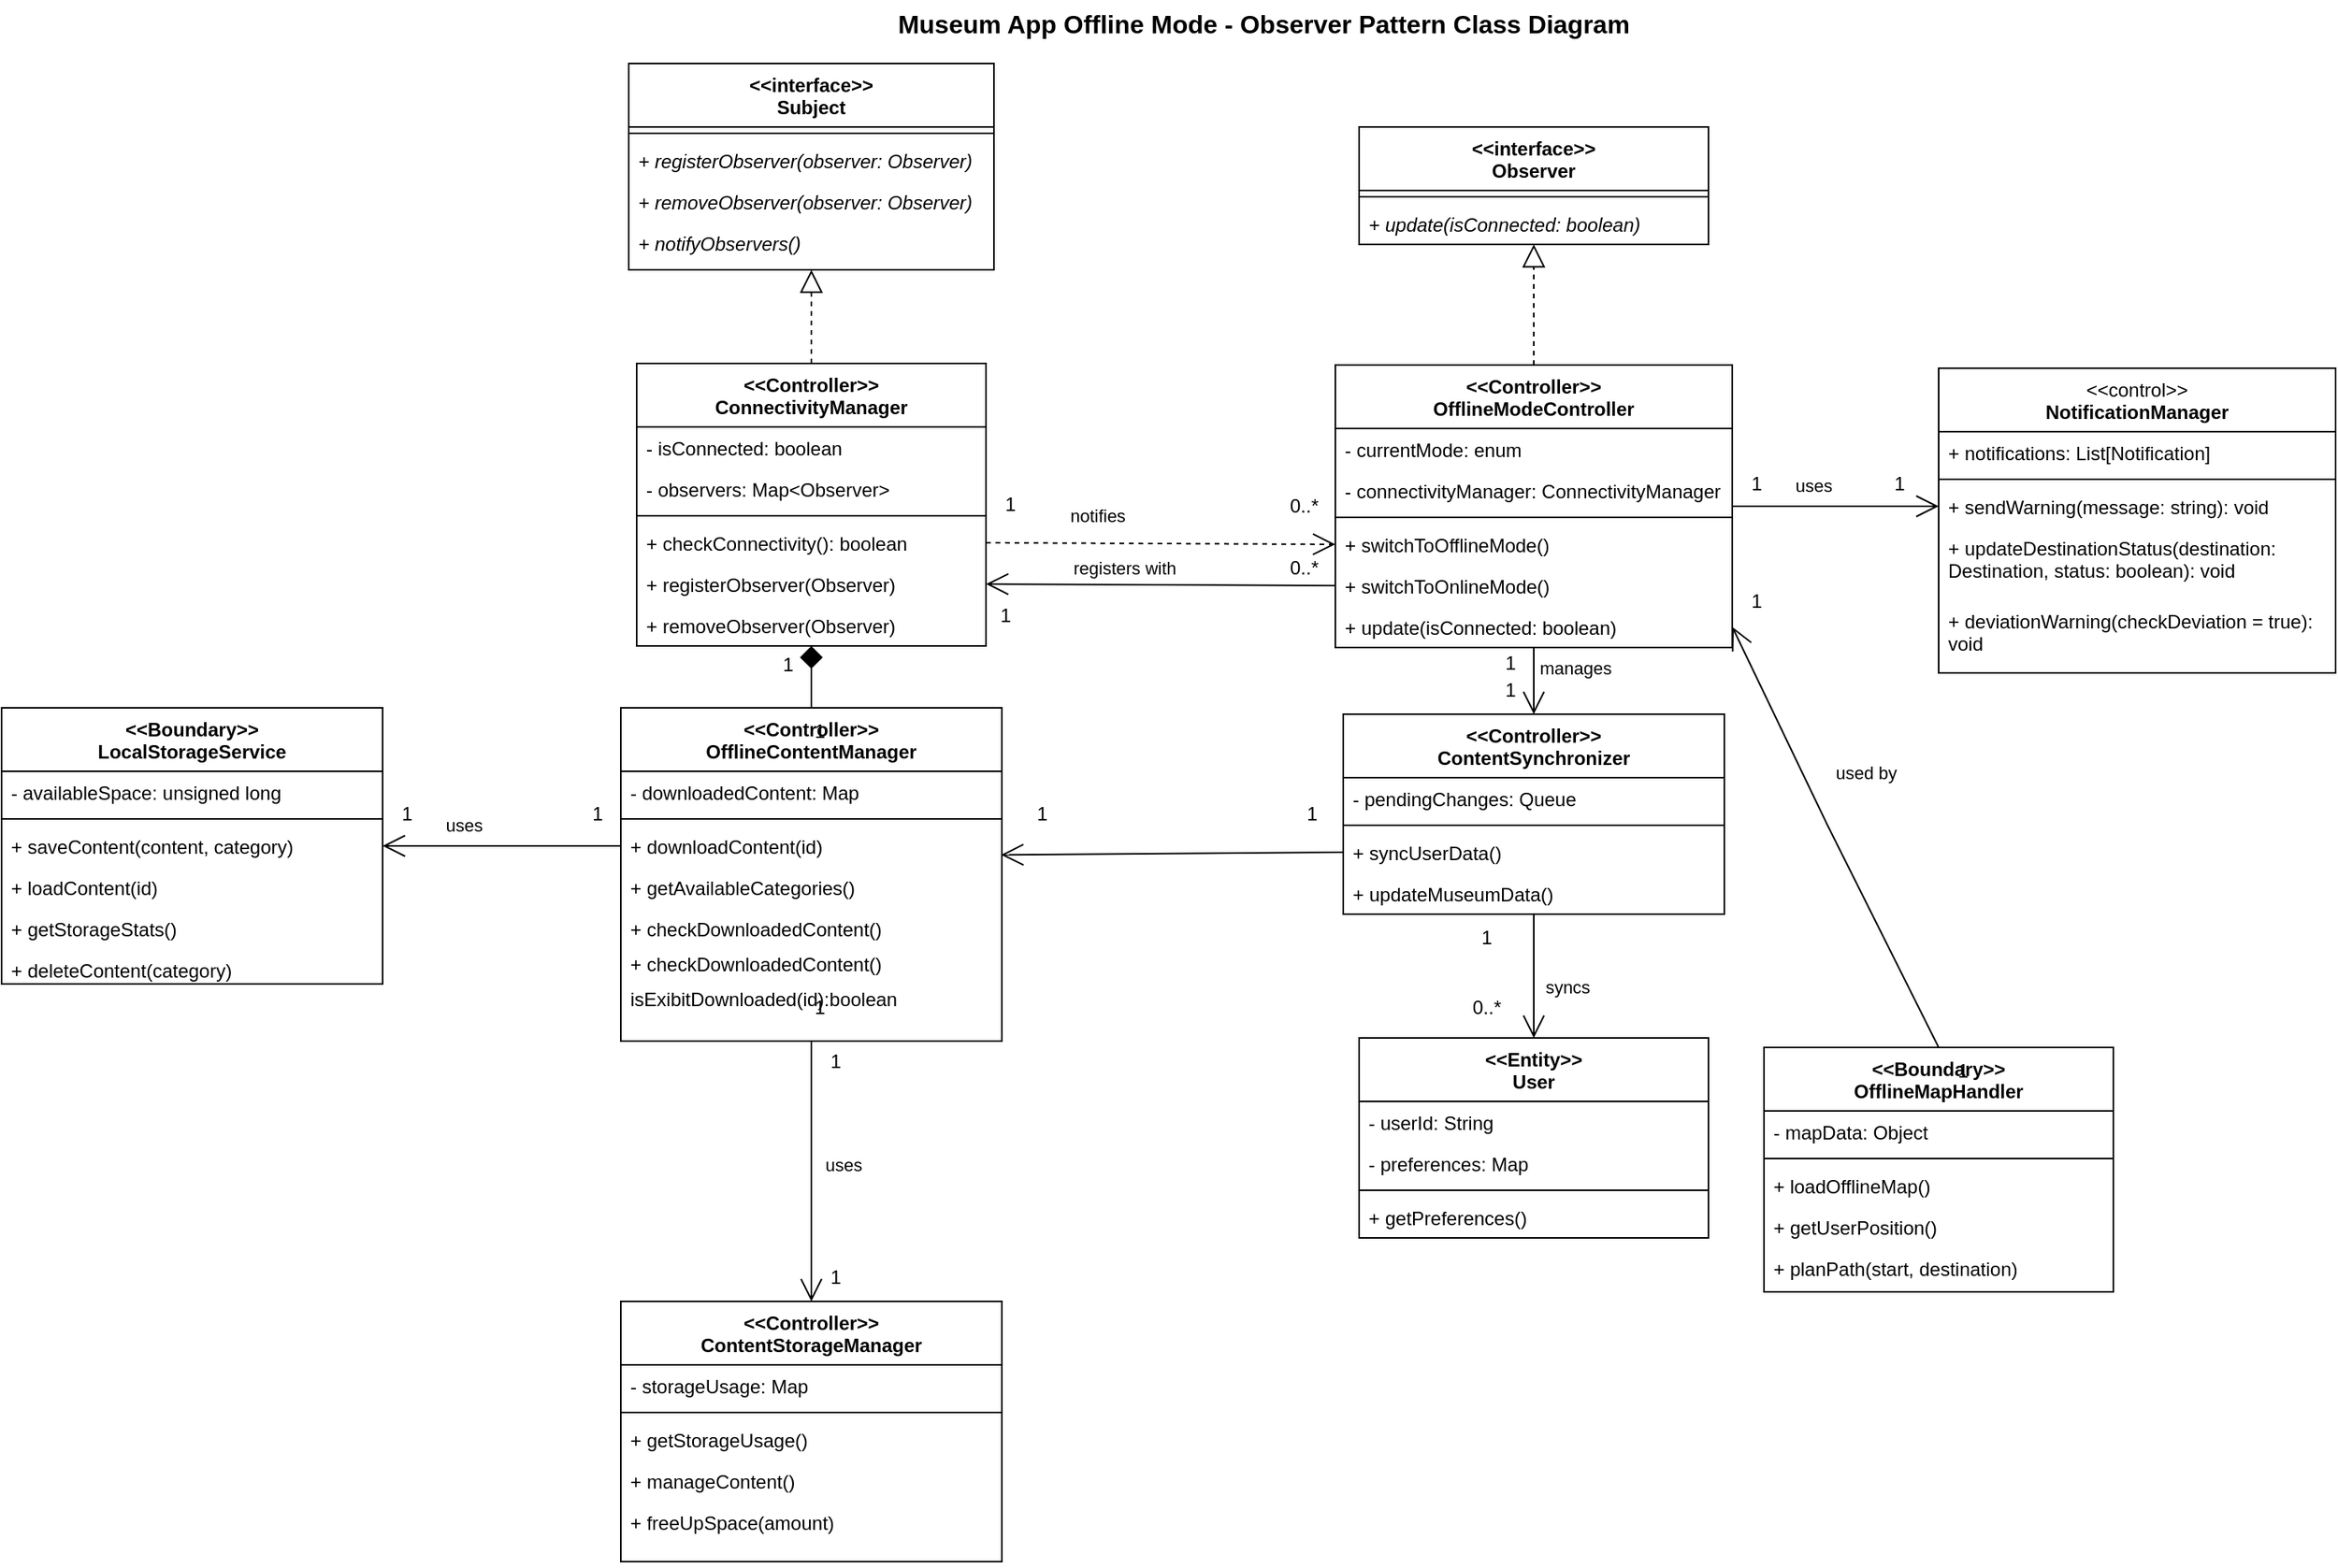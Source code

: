<mxfile version="26.3.0">
  <diagram name="Class Diagram" id="KSTuHrOrOa2EzQPibKH0">
    <mxGraphModel dx="2809" dy="944" grid="1" gridSize="10" guides="1" tooltips="1" connect="1" arrows="1" fold="1" page="1" pageScale="1" pageWidth="850" pageHeight="1100" math="0" shadow="0">
      <root>
        <mxCell id="0" />
        <mxCell id="1" parent="0" />
        <mxCell id="z-32q3GTf2C1MFr4T_wQ-1" value="Museum App Offline Mode - Observer Pattern Class Diagram" style="text;html=1;strokeColor=none;fillColor=none;align=center;verticalAlign=middle;whiteSpace=wrap;rounded=0;fontSize=16;fontStyle=1" vertex="1" parent="1">
          <mxGeometry x="425" y="40" width="600" height="30" as="geometry" />
        </mxCell>
        <mxCell id="z-32q3GTf2C1MFr4T_wQ-2" value="&lt;&lt;interface&gt;&gt;&#xa;Subject" style="swimlane;fontStyle=1;align=center;verticalAlign=top;childLayout=stackLayout;horizontal=1;startSize=40;horizontalStack=0;resizeParent=1;resizeParentMax=0;resizeLast=0;collapsible=1;marginBottom=0;" vertex="1" parent="1">
          <mxGeometry x="325" y="80" width="230" height="130" as="geometry" />
        </mxCell>
        <mxCell id="z-32q3GTf2C1MFr4T_wQ-3" value="" style="line;strokeWidth=1;fillColor=none;align=left;verticalAlign=middle;spacingTop=-1;spacingLeft=3;spacingRight=3;rotatable=0;labelPosition=right;points=[];portConstraint=eastwest;strokeColor=inherit;" vertex="1" parent="z-32q3GTf2C1MFr4T_wQ-2">
          <mxGeometry y="40" width="230" height="8" as="geometry" />
        </mxCell>
        <mxCell id="z-32q3GTf2C1MFr4T_wQ-4" value="+ registerObserver(observer: Observer)" style="text;strokeColor=none;fillColor=none;align=left;verticalAlign=top;spacingLeft=4;spacingRight=4;overflow=hidden;rotatable=0;points=[[0,0.5],[1,0.5]];portConstraint=eastwest;fontStyle=2" vertex="1" parent="z-32q3GTf2C1MFr4T_wQ-2">
          <mxGeometry y="48" width="230" height="26" as="geometry" />
        </mxCell>
        <mxCell id="z-32q3GTf2C1MFr4T_wQ-5" value="+ removeObserver(observer: Observer)" style="text;strokeColor=none;fillColor=none;align=left;verticalAlign=top;spacingLeft=4;spacingRight=4;overflow=hidden;rotatable=0;points=[[0,0.5],[1,0.5]];portConstraint=eastwest;fontStyle=2" vertex="1" parent="z-32q3GTf2C1MFr4T_wQ-2">
          <mxGeometry y="74" width="230" height="26" as="geometry" />
        </mxCell>
        <mxCell id="z-32q3GTf2C1MFr4T_wQ-6" value="+ notifyObservers()" style="text;strokeColor=none;fillColor=none;align=left;verticalAlign=top;spacingLeft=4;spacingRight=4;overflow=hidden;rotatable=0;points=[[0,0.5],[1,0.5]];portConstraint=eastwest;fontStyle=2" vertex="1" parent="z-32q3GTf2C1MFr4T_wQ-2">
          <mxGeometry y="100" width="230" height="30" as="geometry" />
        </mxCell>
        <mxCell id="z-32q3GTf2C1MFr4T_wQ-7" value="&lt;&lt;interface&gt;&gt;&#xa;Observer" style="swimlane;fontStyle=1;align=center;verticalAlign=top;childLayout=stackLayout;horizontal=1;startSize=40;horizontalStack=0;resizeParent=1;resizeParentMax=0;resizeLast=0;collapsible=1;marginBottom=0;" vertex="1" parent="1">
          <mxGeometry x="785" y="120" width="220" height="74" as="geometry" />
        </mxCell>
        <mxCell id="z-32q3GTf2C1MFr4T_wQ-8" value="" style="line;strokeWidth=1;fillColor=none;align=left;verticalAlign=middle;spacingTop=-1;spacingLeft=3;spacingRight=3;rotatable=0;labelPosition=right;points=[];portConstraint=eastwest;strokeColor=inherit;" vertex="1" parent="z-32q3GTf2C1MFr4T_wQ-7">
          <mxGeometry y="40" width="220" height="8" as="geometry" />
        </mxCell>
        <mxCell id="z-32q3GTf2C1MFr4T_wQ-9" value="+ update(isConnected: boolean)" style="text;strokeColor=none;fillColor=none;align=left;verticalAlign=top;spacingLeft=4;spacingRight=4;overflow=hidden;rotatable=0;points=[[0,0.5],[1,0.5]];portConstraint=eastwest;fontStyle=2" vertex="1" parent="z-32q3GTf2C1MFr4T_wQ-7">
          <mxGeometry y="48" width="220" height="26" as="geometry" />
        </mxCell>
        <mxCell id="z-32q3GTf2C1MFr4T_wQ-10" value="&lt;&lt;Controller&gt;&gt;&#xa;ConnectivityManager" style="swimlane;fontStyle=1;align=center;verticalAlign=top;childLayout=stackLayout;horizontal=1;startSize=40;horizontalStack=0;resizeParent=1;resizeParentMax=0;resizeLast=0;collapsible=1;marginBottom=0;" vertex="1" parent="1">
          <mxGeometry x="330" y="269" width="220" height="178" as="geometry" />
        </mxCell>
        <mxCell id="z-32q3GTf2C1MFr4T_wQ-11" value="- isConnected: boolean" style="text;strokeColor=none;fillColor=none;align=left;verticalAlign=top;spacingLeft=4;spacingRight=4;overflow=hidden;rotatable=0;points=[[0,0.5],[1,0.5]];portConstraint=eastwest;" vertex="1" parent="z-32q3GTf2C1MFr4T_wQ-10">
          <mxGeometry y="40" width="220" height="26" as="geometry" />
        </mxCell>
        <mxCell id="z-32q3GTf2C1MFr4T_wQ-12" value="- observers: Map&lt;Observer&gt;" style="text;strokeColor=none;fillColor=none;align=left;verticalAlign=top;spacingLeft=4;spacingRight=4;overflow=hidden;rotatable=0;points=[[0,0.5],[1,0.5]];portConstraint=eastwest;" vertex="1" parent="z-32q3GTf2C1MFr4T_wQ-10">
          <mxGeometry y="66" width="220" height="26" as="geometry" />
        </mxCell>
        <mxCell id="z-32q3GTf2C1MFr4T_wQ-13" value="" style="line;strokeWidth=1;fillColor=none;align=left;verticalAlign=middle;spacingTop=-1;spacingLeft=3;spacingRight=3;rotatable=0;labelPosition=right;points=[];portConstraint=eastwest;strokeColor=inherit;" vertex="1" parent="z-32q3GTf2C1MFr4T_wQ-10">
          <mxGeometry y="92" width="220" height="8" as="geometry" />
        </mxCell>
        <mxCell id="z-32q3GTf2C1MFr4T_wQ-14" value="+ checkConnectivity(): boolean" style="text;strokeColor=none;fillColor=none;align=left;verticalAlign=top;spacingLeft=4;spacingRight=4;overflow=hidden;rotatable=0;points=[[0,0.5],[1,0.5]];portConstraint=eastwest;" vertex="1" parent="z-32q3GTf2C1MFr4T_wQ-10">
          <mxGeometry y="100" width="220" height="26" as="geometry" />
        </mxCell>
        <mxCell id="z-32q3GTf2C1MFr4T_wQ-15" value="+ registerObserver(Observer)" style="text;strokeColor=none;fillColor=none;align=left;verticalAlign=top;spacingLeft=4;spacingRight=4;overflow=hidden;rotatable=0;points=[[0,0.5],[1,0.5]];portConstraint=eastwest;" vertex="1" parent="z-32q3GTf2C1MFr4T_wQ-10">
          <mxGeometry y="126" width="220" height="26" as="geometry" />
        </mxCell>
        <mxCell id="z-32q3GTf2C1MFr4T_wQ-16" value="+ removeObserver(Observer)" style="text;strokeColor=none;fillColor=none;align=left;verticalAlign=top;spacingLeft=4;spacingRight=4;overflow=hidden;rotatable=0;points=[[0,0.5],[1,0.5]];portConstraint=eastwest;" vertex="1" parent="z-32q3GTf2C1MFr4T_wQ-10">
          <mxGeometry y="152" width="220" height="26" as="geometry" />
        </mxCell>
        <mxCell id="z-32q3GTf2C1MFr4T_wQ-17" value="&lt;&lt;Controller&gt;&gt;&#xa;OfflineModeController" style="swimlane;fontStyle=1;align=center;verticalAlign=top;childLayout=stackLayout;horizontal=1;startSize=40;horizontalStack=0;resizeParent=1;resizeParentMax=0;resizeLast=0;collapsible=1;marginBottom=0;" vertex="1" parent="1">
          <mxGeometry x="770" y="270" width="250" height="178" as="geometry" />
        </mxCell>
        <mxCell id="z-32q3GTf2C1MFr4T_wQ-18" value="- currentMode: enum" style="text;strokeColor=none;fillColor=none;align=left;verticalAlign=top;spacingLeft=4;spacingRight=4;overflow=hidden;rotatable=0;points=[[0,0.5],[1,0.5]];portConstraint=eastwest;" vertex="1" parent="z-32q3GTf2C1MFr4T_wQ-17">
          <mxGeometry y="40" width="250" height="26" as="geometry" />
        </mxCell>
        <mxCell id="z-32q3GTf2C1MFr4T_wQ-19" value="- connectivityManager: ConnectivityManager" style="text;strokeColor=none;fillColor=none;align=left;verticalAlign=top;spacingLeft=4;spacingRight=4;overflow=hidden;rotatable=0;points=[[0,0.5],[1,0.5]];portConstraint=eastwest;" vertex="1" parent="z-32q3GTf2C1MFr4T_wQ-17">
          <mxGeometry y="66" width="250" height="26" as="geometry" />
        </mxCell>
        <mxCell id="z-32q3GTf2C1MFr4T_wQ-20" value="" style="line;strokeWidth=1;fillColor=none;align=left;verticalAlign=middle;spacingTop=-1;spacingLeft=3;spacingRight=3;rotatable=0;labelPosition=right;points=[];portConstraint=eastwest;strokeColor=inherit;" vertex="1" parent="z-32q3GTf2C1MFr4T_wQ-17">
          <mxGeometry y="92" width="250" height="8" as="geometry" />
        </mxCell>
        <mxCell id="z-32q3GTf2C1MFr4T_wQ-21" value="+ switchToOfflineMode()" style="text;strokeColor=none;fillColor=none;align=left;verticalAlign=top;spacingLeft=4;spacingRight=4;overflow=hidden;rotatable=0;points=[[0,0.5],[1,0.5]];portConstraint=eastwest;" vertex="1" parent="z-32q3GTf2C1MFr4T_wQ-17">
          <mxGeometry y="100" width="250" height="26" as="geometry" />
        </mxCell>
        <mxCell id="z-32q3GTf2C1MFr4T_wQ-22" value="+ switchToOnlineMode()" style="text;strokeColor=none;fillColor=none;align=left;verticalAlign=top;spacingLeft=4;spacingRight=4;overflow=hidden;rotatable=0;points=[[0,0.5],[1,0.5]];portConstraint=eastwest;" vertex="1" parent="z-32q3GTf2C1MFr4T_wQ-17">
          <mxGeometry y="126" width="250" height="26" as="geometry" />
        </mxCell>
        <mxCell id="z-32q3GTf2C1MFr4T_wQ-23" value="+ update(isConnected: boolean)" style="text;strokeColor=none;fillColor=none;align=left;verticalAlign=top;spacingLeft=4;spacingRight=4;overflow=hidden;rotatable=0;points=[[0,0.5],[1,0.5]];portConstraint=eastwest;" vertex="1" parent="z-32q3GTf2C1MFr4T_wQ-17">
          <mxGeometry y="152" width="250" height="26" as="geometry" />
        </mxCell>
        <mxCell id="z-32q3GTf2C1MFr4T_wQ-24" value="&lt;&lt;Controller&gt;&gt;&#xa;OfflineContentManager" style="swimlane;fontStyle=1;align=center;verticalAlign=top;childLayout=stackLayout;horizontal=1;startSize=40;horizontalStack=0;resizeParent=1;resizeParentMax=0;resizeLast=0;collapsible=1;marginBottom=0;" vertex="1" parent="1">
          <mxGeometry x="320" y="486" width="240" height="210" as="geometry" />
        </mxCell>
        <mxCell id="z-32q3GTf2C1MFr4T_wQ-25" value="- downloadedContent: Map" style="text;strokeColor=none;fillColor=none;align=left;verticalAlign=top;spacingLeft=4;spacingRight=4;overflow=hidden;rotatable=0;points=[[0,0.5],[1,0.5]];portConstraint=eastwest;" vertex="1" parent="z-32q3GTf2C1MFr4T_wQ-24">
          <mxGeometry y="40" width="240" height="26" as="geometry" />
        </mxCell>
        <mxCell id="z-32q3GTf2C1MFr4T_wQ-26" value="" style="line;strokeWidth=1;fillColor=none;align=left;verticalAlign=middle;spacingTop=-1;spacingLeft=3;spacingRight=3;rotatable=0;labelPosition=right;points=[];portConstraint=eastwest;strokeColor=inherit;" vertex="1" parent="z-32q3GTf2C1MFr4T_wQ-24">
          <mxGeometry y="66" width="240" height="8" as="geometry" />
        </mxCell>
        <mxCell id="z-32q3GTf2C1MFr4T_wQ-27" value="+ downloadContent(id)&#xa;" style="text;strokeColor=none;fillColor=none;align=left;verticalAlign=top;spacingLeft=4;spacingRight=4;overflow=hidden;rotatable=0;points=[[0,0.5],[1,0.5]];portConstraint=eastwest;" vertex="1" parent="z-32q3GTf2C1MFr4T_wQ-24">
          <mxGeometry y="74" width="240" height="26" as="geometry" />
        </mxCell>
        <mxCell id="z-32q3GTf2C1MFr4T_wQ-28" value="+ getAvailableCategories()" style="text;strokeColor=none;fillColor=none;align=left;verticalAlign=top;spacingLeft=4;spacingRight=4;overflow=hidden;rotatable=0;points=[[0,0.5],[1,0.5]];portConstraint=eastwest;" vertex="1" parent="z-32q3GTf2C1MFr4T_wQ-24">
          <mxGeometry y="100" width="240" height="26" as="geometry" />
        </mxCell>
        <mxCell id="z-32q3GTf2C1MFr4T_wQ-30" value="+ checkDownloadedContent()" style="text;strokeColor=none;fillColor=none;align=left;verticalAlign=top;spacingLeft=4;spacingRight=4;overflow=hidden;rotatable=0;points=[[0,0.5],[1,0.5]];portConstraint=eastwest;" vertex="1" parent="z-32q3GTf2C1MFr4T_wQ-24">
          <mxGeometry y="126" width="240" height="22" as="geometry" />
        </mxCell>
        <mxCell id="z-32q3GTf2C1MFr4T_wQ-114" value="+ checkDownloadedContent()" style="text;strokeColor=none;fillColor=none;align=left;verticalAlign=top;spacingLeft=4;spacingRight=4;overflow=hidden;rotatable=0;points=[[0,0.5],[1,0.5]];portConstraint=eastwest;" vertex="1" parent="z-32q3GTf2C1MFr4T_wQ-24">
          <mxGeometry y="148" width="240" height="22" as="geometry" />
        </mxCell>
        <mxCell id="z-32q3GTf2C1MFr4T_wQ-29" value="isExibitDownloaded(id):boolean" style="text;strokeColor=none;fillColor=none;align=left;verticalAlign=top;spacingLeft=4;spacingRight=4;overflow=hidden;rotatable=0;points=[[0,0.5],[1,0.5]];portConstraint=eastwest;" vertex="1" parent="z-32q3GTf2C1MFr4T_wQ-24">
          <mxGeometry y="170" width="240" height="40" as="geometry" />
        </mxCell>
        <mxCell id="z-32q3GTf2C1MFr4T_wQ-31" value="&lt;&lt;Controller&gt;&gt;&#xa;ContentSynchronizer" style="swimlane;fontStyle=1;align=center;verticalAlign=top;childLayout=stackLayout;horizontal=1;startSize=40;horizontalStack=0;resizeParent=1;resizeParentMax=0;resizeLast=0;collapsible=1;marginBottom=0;" vertex="1" parent="1">
          <mxGeometry x="775" y="490" width="240" height="126" as="geometry" />
        </mxCell>
        <mxCell id="z-32q3GTf2C1MFr4T_wQ-32" value="- pendingChanges: Queue" style="text;strokeColor=none;fillColor=none;align=left;verticalAlign=top;spacingLeft=4;spacingRight=4;overflow=hidden;rotatable=0;points=[[0,0.5],[1,0.5]];portConstraint=eastwest;" vertex="1" parent="z-32q3GTf2C1MFr4T_wQ-31">
          <mxGeometry y="40" width="240" height="26" as="geometry" />
        </mxCell>
        <mxCell id="z-32q3GTf2C1MFr4T_wQ-33" value="" style="line;strokeWidth=1;fillColor=none;align=left;verticalAlign=middle;spacingTop=-1;spacingLeft=3;spacingRight=3;rotatable=0;labelPosition=right;points=[];portConstraint=eastwest;strokeColor=inherit;" vertex="1" parent="z-32q3GTf2C1MFr4T_wQ-31">
          <mxGeometry y="66" width="240" height="8" as="geometry" />
        </mxCell>
        <mxCell id="z-32q3GTf2C1MFr4T_wQ-34" value="+ syncUserData()" style="text;strokeColor=none;fillColor=none;align=left;verticalAlign=top;spacingLeft=4;spacingRight=4;overflow=hidden;rotatable=0;points=[[0,0.5],[1,0.5]];portConstraint=eastwest;" vertex="1" parent="z-32q3GTf2C1MFr4T_wQ-31">
          <mxGeometry y="74" width="240" height="26" as="geometry" />
        </mxCell>
        <mxCell id="z-32q3GTf2C1MFr4T_wQ-35" value="+ updateMuseumData()" style="text;strokeColor=none;fillColor=none;align=left;verticalAlign=top;spacingLeft=4;spacingRight=4;overflow=hidden;rotatable=0;points=[[0,0.5],[1,0.5]];portConstraint=eastwest;" vertex="1" parent="z-32q3GTf2C1MFr4T_wQ-31">
          <mxGeometry y="100" width="240" height="26" as="geometry" />
        </mxCell>
        <mxCell id="z-32q3GTf2C1MFr4T_wQ-36" value="&lt;&lt;Boundary&gt;&gt;&#xa;LocalStorageService" style="swimlane;fontStyle=1;align=center;verticalAlign=top;childLayout=stackLayout;horizontal=1;startSize=40;horizontalStack=0;resizeParent=1;resizeParentMax=0;resizeLast=0;collapsible=1;marginBottom=0;" vertex="1" parent="1">
          <mxGeometry x="-70" y="486" width="240" height="174" as="geometry" />
        </mxCell>
        <mxCell id="z-32q3GTf2C1MFr4T_wQ-37" value="- availableSpace: unsigned long" style="text;strokeColor=none;fillColor=none;align=left;verticalAlign=top;spacingLeft=4;spacingRight=4;overflow=hidden;rotatable=0;points=[[0,0.5],[1,0.5]];portConstraint=eastwest;" vertex="1" parent="z-32q3GTf2C1MFr4T_wQ-36">
          <mxGeometry y="40" width="240" height="26" as="geometry" />
        </mxCell>
        <mxCell id="z-32q3GTf2C1MFr4T_wQ-38" value="" style="line;strokeWidth=1;fillColor=none;align=left;verticalAlign=middle;spacingTop=-1;spacingLeft=3;spacingRight=3;rotatable=0;labelPosition=right;points=[];portConstraint=eastwest;strokeColor=inherit;" vertex="1" parent="z-32q3GTf2C1MFr4T_wQ-36">
          <mxGeometry y="66" width="240" height="8" as="geometry" />
        </mxCell>
        <mxCell id="z-32q3GTf2C1MFr4T_wQ-39" value="+ saveContent(content, category)" style="text;strokeColor=none;fillColor=none;align=left;verticalAlign=top;spacingLeft=4;spacingRight=4;overflow=hidden;rotatable=0;points=[[0,0.5],[1,0.5]];portConstraint=eastwest;" vertex="1" parent="z-32q3GTf2C1MFr4T_wQ-36">
          <mxGeometry y="74" width="240" height="26" as="geometry" />
        </mxCell>
        <mxCell id="z-32q3GTf2C1MFr4T_wQ-40" value="+ loadContent(id)" style="text;strokeColor=none;fillColor=none;align=left;verticalAlign=top;spacingLeft=4;spacingRight=4;overflow=hidden;rotatable=0;points=[[0,0.5],[1,0.5]];portConstraint=eastwest;" vertex="1" parent="z-32q3GTf2C1MFr4T_wQ-36">
          <mxGeometry y="100" width="240" height="26" as="geometry" />
        </mxCell>
        <mxCell id="z-32q3GTf2C1MFr4T_wQ-41" value="+ getStorageStats()" style="text;strokeColor=none;fillColor=none;align=left;verticalAlign=top;spacingLeft=4;spacingRight=4;overflow=hidden;rotatable=0;points=[[0,0.5],[1,0.5]];portConstraint=eastwest;" vertex="1" parent="z-32q3GTf2C1MFr4T_wQ-36">
          <mxGeometry y="126" width="240" height="26" as="geometry" />
        </mxCell>
        <mxCell id="z-32q3GTf2C1MFr4T_wQ-42" value="+ deleteContent(category)" style="text;strokeColor=none;fillColor=none;align=left;verticalAlign=top;spacingLeft=4;spacingRight=4;overflow=hidden;rotatable=0;points=[[0,0.5],[1,0.5]];portConstraint=eastwest;" vertex="1" parent="z-32q3GTf2C1MFr4T_wQ-36">
          <mxGeometry y="152" width="240" height="22" as="geometry" />
        </mxCell>
        <mxCell id="z-32q3GTf2C1MFr4T_wQ-49" value="&lt;&lt;Boundary&gt;&gt;&#xa;OfflineMapHandler" style="swimlane;fontStyle=1;align=center;verticalAlign=top;childLayout=stackLayout;horizontal=1;startSize=40;horizontalStack=0;resizeParent=1;resizeParentMax=0;resizeLast=0;collapsible=1;marginBottom=0;" vertex="1" parent="1">
          <mxGeometry x="1040" y="700" width="220" height="154" as="geometry" />
        </mxCell>
        <mxCell id="z-32q3GTf2C1MFr4T_wQ-50" value="- mapData: Object" style="text;strokeColor=none;fillColor=none;align=left;verticalAlign=top;spacingLeft=4;spacingRight=4;overflow=hidden;rotatable=0;points=[[0,0.5],[1,0.5]];portConstraint=eastwest;" vertex="1" parent="z-32q3GTf2C1MFr4T_wQ-49">
          <mxGeometry y="40" width="220" height="26" as="geometry" />
        </mxCell>
        <mxCell id="z-32q3GTf2C1MFr4T_wQ-51" value="" style="line;strokeWidth=1;fillColor=none;align=left;verticalAlign=middle;spacingTop=-1;spacingLeft=3;spacingRight=3;rotatable=0;labelPosition=right;points=[];portConstraint=eastwest;strokeColor=inherit;" vertex="1" parent="z-32q3GTf2C1MFr4T_wQ-49">
          <mxGeometry y="66" width="220" height="8" as="geometry" />
        </mxCell>
        <mxCell id="z-32q3GTf2C1MFr4T_wQ-52" value="+ loadOfflineMap()" style="text;strokeColor=none;fillColor=none;align=left;verticalAlign=top;spacingLeft=4;spacingRight=4;overflow=hidden;rotatable=0;points=[[0,0.5],[1,0.5]];portConstraint=eastwest;" vertex="1" parent="z-32q3GTf2C1MFr4T_wQ-49">
          <mxGeometry y="74" width="220" height="26" as="geometry" />
        </mxCell>
        <mxCell id="z-32q3GTf2C1MFr4T_wQ-53" value="+ getUserPosition()" style="text;strokeColor=none;fillColor=none;align=left;verticalAlign=top;spacingLeft=4;spacingRight=4;overflow=hidden;rotatable=0;points=[[0,0.5],[1,0.5]];portConstraint=eastwest;" vertex="1" parent="z-32q3GTf2C1MFr4T_wQ-49">
          <mxGeometry y="100" width="220" height="26" as="geometry" />
        </mxCell>
        <mxCell id="z-32q3GTf2C1MFr4T_wQ-54" value="+ planPath(start, destination)" style="text;strokeColor=none;fillColor=none;align=left;verticalAlign=top;spacingLeft=4;spacingRight=4;overflow=hidden;rotatable=0;points=[[0,0.5],[1,0.5]];portConstraint=eastwest;" vertex="1" parent="z-32q3GTf2C1MFr4T_wQ-49">
          <mxGeometry y="126" width="220" height="28" as="geometry" />
        </mxCell>
        <mxCell id="z-32q3GTf2C1MFr4T_wQ-55" value="&lt;&lt;Controller&gt;&gt;&#xa;ContentStorageManager" style="swimlane;fontStyle=1;align=center;verticalAlign=top;childLayout=stackLayout;horizontal=1;startSize=40;horizontalStack=0;resizeParent=1;resizeParentMax=0;resizeLast=0;collapsible=1;marginBottom=0;" vertex="1" parent="1">
          <mxGeometry x="320" y="860" width="240" height="164" as="geometry" />
        </mxCell>
        <mxCell id="z-32q3GTf2C1MFr4T_wQ-56" value="- storageUsage: Map" style="text;strokeColor=none;fillColor=none;align=left;verticalAlign=top;spacingLeft=4;spacingRight=4;overflow=hidden;rotatable=0;points=[[0,0.5],[1,0.5]];portConstraint=eastwest;" vertex="1" parent="z-32q3GTf2C1MFr4T_wQ-55">
          <mxGeometry y="40" width="240" height="26" as="geometry" />
        </mxCell>
        <mxCell id="z-32q3GTf2C1MFr4T_wQ-57" value="" style="line;strokeWidth=1;fillColor=none;align=left;verticalAlign=middle;spacingTop=-1;spacingLeft=3;spacingRight=3;rotatable=0;labelPosition=right;points=[];portConstraint=eastwest;strokeColor=inherit;" vertex="1" parent="z-32q3GTf2C1MFr4T_wQ-55">
          <mxGeometry y="66" width="240" height="8" as="geometry" />
        </mxCell>
        <mxCell id="z-32q3GTf2C1MFr4T_wQ-58" value="+ getStorageUsage()" style="text;strokeColor=none;fillColor=none;align=left;verticalAlign=top;spacingLeft=4;spacingRight=4;overflow=hidden;rotatable=0;points=[[0,0.5],[1,0.5]];portConstraint=eastwest;" vertex="1" parent="z-32q3GTf2C1MFr4T_wQ-55">
          <mxGeometry y="74" width="240" height="26" as="geometry" />
        </mxCell>
        <mxCell id="z-32q3GTf2C1MFr4T_wQ-59" value="+ manageContent()" style="text;strokeColor=none;fillColor=none;align=left;verticalAlign=top;spacingLeft=4;spacingRight=4;overflow=hidden;rotatable=0;points=[[0,0.5],[1,0.5]];portConstraint=eastwest;" vertex="1" parent="z-32q3GTf2C1MFr4T_wQ-55">
          <mxGeometry y="100" width="240" height="26" as="geometry" />
        </mxCell>
        <mxCell id="z-32q3GTf2C1MFr4T_wQ-60" value="+ freeUpSpace(amount)" style="text;strokeColor=none;fillColor=none;align=left;verticalAlign=top;spacingLeft=4;spacingRight=4;overflow=hidden;rotatable=0;points=[[0,0.5],[1,0.5]];portConstraint=eastwest;" vertex="1" parent="z-32q3GTf2C1MFr4T_wQ-55">
          <mxGeometry y="126" width="240" height="38" as="geometry" />
        </mxCell>
        <mxCell id="z-32q3GTf2C1MFr4T_wQ-61" value="&lt;&lt;Entity&gt;&gt;&#xa;User" style="swimlane;fontStyle=1;align=center;verticalAlign=top;childLayout=stackLayout;horizontal=1;startSize=40;horizontalStack=0;resizeParent=1;resizeParentMax=0;resizeLast=0;collapsible=1;marginBottom=0;" vertex="1" parent="1">
          <mxGeometry x="785" y="694" width="220" height="126" as="geometry" />
        </mxCell>
        <mxCell id="z-32q3GTf2C1MFr4T_wQ-62" value="- userId: String" style="text;strokeColor=none;fillColor=none;align=left;verticalAlign=top;spacingLeft=4;spacingRight=4;overflow=hidden;rotatable=0;points=[[0,0.5],[1,0.5]];portConstraint=eastwest;" vertex="1" parent="z-32q3GTf2C1MFr4T_wQ-61">
          <mxGeometry y="40" width="220" height="26" as="geometry" />
        </mxCell>
        <mxCell id="z-32q3GTf2C1MFr4T_wQ-63" value="- preferences: Map" style="text;strokeColor=none;fillColor=none;align=left;verticalAlign=top;spacingLeft=4;spacingRight=4;overflow=hidden;rotatable=0;points=[[0,0.5],[1,0.5]];portConstraint=eastwest;" vertex="1" parent="z-32q3GTf2C1MFr4T_wQ-61">
          <mxGeometry y="66" width="220" height="26" as="geometry" />
        </mxCell>
        <mxCell id="z-32q3GTf2C1MFr4T_wQ-64" value="" style="line;strokeWidth=1;fillColor=none;align=left;verticalAlign=middle;spacingTop=-1;spacingLeft=3;spacingRight=3;rotatable=0;labelPosition=right;points=[];portConstraint=eastwest;strokeColor=inherit;" vertex="1" parent="z-32q3GTf2C1MFr4T_wQ-61">
          <mxGeometry y="92" width="220" height="8" as="geometry" />
        </mxCell>
        <mxCell id="z-32q3GTf2C1MFr4T_wQ-65" value="+ getPreferences()" style="text;strokeColor=none;fillColor=none;align=left;verticalAlign=top;spacingLeft=4;spacingRight=4;overflow=hidden;rotatable=0;points=[[0,0.5],[1,0.5]];portConstraint=eastwest;" vertex="1" parent="z-32q3GTf2C1MFr4T_wQ-61">
          <mxGeometry y="100" width="220" height="26" as="geometry" />
        </mxCell>
        <mxCell id="z-32q3GTf2C1MFr4T_wQ-66" value="" style="endArrow=block;dashed=1;endFill=0;endSize=12;html=1;rounded=0;exitX=0.5;exitY=0;exitDx=0;exitDy=0;entryX=0.5;entryY=1;entryDx=0;entryDy=0;" edge="1" parent="1" source="z-32q3GTf2C1MFr4T_wQ-10" target="z-32q3GTf2C1MFr4T_wQ-2">
          <mxGeometry width="160" relative="1" as="geometry">
            <mxPoint x="510" y="420" as="sourcePoint" />
            <mxPoint x="670" y="420" as="targetPoint" />
          </mxGeometry>
        </mxCell>
        <mxCell id="z-32q3GTf2C1MFr4T_wQ-67" value="" style="endArrow=block;dashed=1;endFill=0;endSize=12;html=1;rounded=0;exitX=0.5;exitY=0;exitDx=0;exitDy=0;entryX=0.5;entryY=1;entryDx=0;entryDy=0;" edge="1" parent="1" source="z-32q3GTf2C1MFr4T_wQ-17" target="z-32q3GTf2C1MFr4T_wQ-7">
          <mxGeometry width="160" relative="1" as="geometry">
            <mxPoint x="510" y="420" as="sourcePoint" />
            <mxPoint x="670" y="420" as="targetPoint" />
          </mxGeometry>
        </mxCell>
        <mxCell id="z-32q3GTf2C1MFr4T_wQ-68" value="" style="endArrow=open;endSize=12;dashed=1;html=1;rounded=0;exitX=1;exitY=0.5;exitDx=0;exitDy=0;entryX=0;entryY=0.5;entryDx=0;entryDy=0;" edge="1" parent="1" source="z-32q3GTf2C1MFr4T_wQ-14" target="z-32q3GTf2C1MFr4T_wQ-21">
          <mxGeometry width="160" relative="1" as="geometry">
            <mxPoint x="510" y="420" as="sourcePoint" />
            <mxPoint x="670" y="420" as="targetPoint" />
          </mxGeometry>
        </mxCell>
        <mxCell id="z-32q3GTf2C1MFr4T_wQ-69" value="notifies" style="edgeLabel;html=1;align=center;verticalAlign=middle;resizable=0;points=[];" vertex="1" connectable="0" parent="z-32q3GTf2C1MFr4T_wQ-68">
          <mxGeometry x="0.3" y="1" relative="1" as="geometry">
            <mxPoint x="-73" y="-17" as="offset" />
          </mxGeometry>
        </mxCell>
        <mxCell id="z-32q3GTf2C1MFr4T_wQ-70" value="1" style="text;html=1;align=center;verticalAlign=middle;resizable=0;points=[];autosize=1;strokeColor=none;fillColor=none;" vertex="1" parent="1">
          <mxGeometry x="550" y="343" width="30" height="30" as="geometry" />
        </mxCell>
        <mxCell id="z-32q3GTf2C1MFr4T_wQ-71" value="0..*" style="text;html=1;align=center;verticalAlign=middle;resizable=0;points=[];autosize=1;strokeColor=none;fillColor=none;" vertex="1" parent="1">
          <mxGeometry x="730" y="344" width="40" height="30" as="geometry" />
        </mxCell>
        <mxCell id="z-32q3GTf2C1MFr4T_wQ-72" value="" style="endArrow=open;endSize=12;html=1;rounded=0;exitX=1;exitY=0.5;exitDx=0;exitDy=0;entryX=0;entryY=0.5;entryDx=0;entryDy=0;" edge="1" parent="1" source="z-32q3GTf2C1MFr4T_wQ-17" target="z-32q3GTf2C1MFr4T_wQ-109">
          <mxGeometry width="160" relative="1" as="geometry">
            <mxPoint x="510" y="420" as="sourcePoint" />
            <mxPoint x="1120" y="397" as="targetPoint" />
          </mxGeometry>
        </mxCell>
        <mxCell id="z-32q3GTf2C1MFr4T_wQ-73" value="uses" style="edgeLabel;html=1;align=center;verticalAlign=middle;resizable=0;points=[];" vertex="1" connectable="0" parent="z-32q3GTf2C1MFr4T_wQ-72">
          <mxGeometry x="0.3" y="1" relative="1" as="geometry">
            <mxPoint x="-34" y="-12" as="offset" />
          </mxGeometry>
        </mxCell>
        <mxCell id="z-32q3GTf2C1MFr4T_wQ-74" value="1" style="text;html=1;align=center;verticalAlign=middle;resizable=0;points=[];autosize=1;strokeColor=none;fillColor=none;" vertex="1" parent="1">
          <mxGeometry x="1020" y="330" width="30" height="30" as="geometry" />
        </mxCell>
        <mxCell id="z-32q3GTf2C1MFr4T_wQ-75" value="1" style="text;html=1;align=center;verticalAlign=middle;resizable=0;points=[];autosize=1;strokeColor=none;fillColor=none;" vertex="1" parent="1">
          <mxGeometry x="1110" y="330" width="30" height="30" as="geometry" />
        </mxCell>
        <mxCell id="z-32q3GTf2C1MFr4T_wQ-76" value="" style="endArrow=open;endSize=12;html=1;rounded=0;exitX=0.5;exitY=1;exitDx=0;exitDy=0;entryX=0.5;entryY=0;entryDx=0;entryDy=0;" edge="1" parent="1" source="z-32q3GTf2C1MFr4T_wQ-17" target="z-32q3GTf2C1MFr4T_wQ-31">
          <mxGeometry width="160" relative="1" as="geometry">
            <mxPoint x="510" y="420" as="sourcePoint" />
            <mxPoint x="670" y="420" as="targetPoint" />
          </mxGeometry>
        </mxCell>
        <mxCell id="z-32q3GTf2C1MFr4T_wQ-77" value="manages" style="edgeLabel;html=1;align=center;verticalAlign=middle;resizable=0;points=[];" vertex="1" connectable="0" parent="z-32q3GTf2C1MFr4T_wQ-76">
          <mxGeometry x="0.3" y="1" relative="1" as="geometry">
            <mxPoint x="25" y="-15" as="offset" />
          </mxGeometry>
        </mxCell>
        <mxCell id="z-32q3GTf2C1MFr4T_wQ-78" value="1" style="text;html=1;align=center;verticalAlign=middle;resizable=0;points=[];autosize=1;strokeColor=none;fillColor=none;" vertex="1" parent="1">
          <mxGeometry x="865" y="443" width="30" height="30" as="geometry" />
        </mxCell>
        <mxCell id="z-32q3GTf2C1MFr4T_wQ-79" value="1" style="text;html=1;align=center;verticalAlign=middle;resizable=0;points=[];autosize=1;strokeColor=none;fillColor=none;" vertex="1" parent="1">
          <mxGeometry x="865" y="460" width="30" height="30" as="geometry" />
        </mxCell>
        <mxCell id="z-32q3GTf2C1MFr4T_wQ-80" value="" style="endArrow=open;endSize=12;html=1;rounded=0;exitX=0;exitY=0.5;exitDx=0;exitDy=0;entryX=1;entryY=0.5;entryDx=0;entryDy=0;" edge="1" parent="1" source="z-32q3GTf2C1MFr4T_wQ-22" target="z-32q3GTf2C1MFr4T_wQ-15">
          <mxGeometry width="160" relative="1" as="geometry">
            <mxPoint x="510" y="420" as="sourcePoint" />
            <mxPoint x="670" y="420" as="targetPoint" />
          </mxGeometry>
        </mxCell>
        <mxCell id="z-32q3GTf2C1MFr4T_wQ-81" value="registers with" style="edgeLabel;html=1;align=center;verticalAlign=middle;resizable=0;points=[];" vertex="1" connectable="0" parent="z-32q3GTf2C1MFr4T_wQ-80">
          <mxGeometry x="0.3" y="1" relative="1" as="geometry">
            <mxPoint x="10" y="-12" as="offset" />
          </mxGeometry>
        </mxCell>
        <mxCell id="z-32q3GTf2C1MFr4T_wQ-82" value="0..*" style="text;html=1;align=center;verticalAlign=middle;resizable=0;points=[];autosize=1;strokeColor=none;fillColor=none;" vertex="1" parent="1">
          <mxGeometry x="730" y="383" width="40" height="30" as="geometry" />
        </mxCell>
        <mxCell id="z-32q3GTf2C1MFr4T_wQ-83" value="1" style="text;html=1;align=center;verticalAlign=middle;resizable=0;points=[];autosize=1;strokeColor=none;fillColor=none;" vertex="1" parent="1">
          <mxGeometry x="547" y="413" width="30" height="30" as="geometry" />
        </mxCell>
        <mxCell id="z-32q3GTf2C1MFr4T_wQ-84" value="" style="endArrow=diamond;endFill=1;endSize=12;html=1;rounded=0;exitX=0.5;exitY=0;exitDx=0;exitDy=0;entryX=0.5;entryY=1;entryDx=0;entryDy=0;" edge="1" parent="1" source="z-32q3GTf2C1MFr4T_wQ-24" target="z-32q3GTf2C1MFr4T_wQ-10">
          <mxGeometry width="160" relative="1" as="geometry">
            <mxPoint x="510" y="420" as="sourcePoint" />
            <mxPoint x="670" y="420" as="targetPoint" />
          </mxGeometry>
        </mxCell>
        <mxCell id="z-32q3GTf2C1MFr4T_wQ-86" value="1" style="text;html=1;align=center;verticalAlign=middle;resizable=0;points=[];autosize=1;strokeColor=none;fillColor=none;" vertex="1" parent="1">
          <mxGeometry x="430" y="486" width="30" height="30" as="geometry" />
        </mxCell>
        <mxCell id="z-32q3GTf2C1MFr4T_wQ-87" value="" style="endArrow=open;endSize=12;html=1;rounded=0;exitX=0;exitY=0.5;exitDx=0;exitDy=0;entryX=1;entryY=0.5;entryDx=0;entryDy=0;" edge="1" parent="1" source="z-32q3GTf2C1MFr4T_wQ-27" target="z-32q3GTf2C1MFr4T_wQ-39">
          <mxGeometry width="160" relative="1" as="geometry">
            <mxPoint x="510" y="420" as="sourcePoint" />
            <mxPoint x="670" y="420" as="targetPoint" />
          </mxGeometry>
        </mxCell>
        <mxCell id="z-32q3GTf2C1MFr4T_wQ-88" value="uses" style="edgeLabel;html=1;align=center;verticalAlign=middle;resizable=0;points=[];" vertex="1" connectable="0" parent="z-32q3GTf2C1MFr4T_wQ-87">
          <mxGeometry x="0.3" y="1" relative="1" as="geometry">
            <mxPoint x="-2" y="-14" as="offset" />
          </mxGeometry>
        </mxCell>
        <mxCell id="z-32q3GTf2C1MFr4T_wQ-89" value="1" style="text;html=1;align=center;verticalAlign=middle;resizable=0;points=[];autosize=1;strokeColor=none;fillColor=none;" vertex="1" parent="1">
          <mxGeometry x="170" y="538" width="30" height="30" as="geometry" />
        </mxCell>
        <mxCell id="z-32q3GTf2C1MFr4T_wQ-90" value="1" style="text;html=1;align=center;verticalAlign=middle;resizable=0;points=[];autosize=1;strokeColor=none;fillColor=none;" vertex="1" parent="1">
          <mxGeometry x="290" y="538" width="30" height="30" as="geometry" />
        </mxCell>
        <mxCell id="z-32q3GTf2C1MFr4T_wQ-91" value="" style="endArrow=open;endSize=12;html=1;rounded=0;exitX=0.5;exitY=1;exitDx=0;exitDy=0;entryX=0.5;entryY=0;entryDx=0;entryDy=0;" edge="1" parent="1" source="z-32q3GTf2C1MFr4T_wQ-24" target="z-32q3GTf2C1MFr4T_wQ-55">
          <mxGeometry width="160" relative="1" as="geometry">
            <mxPoint x="510" y="420" as="sourcePoint" />
            <mxPoint x="670" y="420" as="targetPoint" />
          </mxGeometry>
        </mxCell>
        <mxCell id="z-32q3GTf2C1MFr4T_wQ-92" value="uses" style="edgeLabel;html=1;align=center;verticalAlign=middle;resizable=0;points=[];" vertex="1" connectable="0" parent="z-32q3GTf2C1MFr4T_wQ-91">
          <mxGeometry x="0.3" y="1" relative="1" as="geometry">
            <mxPoint x="19" y="-29" as="offset" />
          </mxGeometry>
        </mxCell>
        <mxCell id="z-32q3GTf2C1MFr4T_wQ-93" value="1" style="text;html=1;align=center;verticalAlign=middle;resizable=0;points=[];autosize=1;strokeColor=none;fillColor=none;" vertex="1" parent="1">
          <mxGeometry x="430" y="660" width="30" height="30" as="geometry" />
        </mxCell>
        <mxCell id="z-32q3GTf2C1MFr4T_wQ-94" value="1" style="text;html=1;align=center;verticalAlign=middle;resizable=0;points=[];autosize=1;strokeColor=none;fillColor=none;" vertex="1" parent="1">
          <mxGeometry x="440" y="830" width="30" height="30" as="geometry" />
        </mxCell>
        <mxCell id="z-32q3GTf2C1MFr4T_wQ-95" value="" style="endArrow=open;endSize=12;html=1;rounded=0;exitX=0;exitY=0.5;exitDx=0;exitDy=0;entryX=0.998;entryY=0.718;entryDx=0;entryDy=0;entryPerimeter=0;" edge="1" parent="1" source="z-32q3GTf2C1MFr4T_wQ-34" target="z-32q3GTf2C1MFr4T_wQ-27">
          <mxGeometry width="160" relative="1" as="geometry">
            <mxPoint x="510" y="580" as="sourcePoint" />
            <mxPoint x="561" y="573" as="targetPoint" />
          </mxGeometry>
        </mxCell>
        <mxCell id="z-32q3GTf2C1MFr4T_wQ-96" value="1" style="text;html=1;align=center;verticalAlign=middle;resizable=0;points=[];autosize=1;strokeColor=none;fillColor=none;" vertex="1" parent="1">
          <mxGeometry x="570" y="538" width="30" height="30" as="geometry" />
        </mxCell>
        <mxCell id="z-32q3GTf2C1MFr4T_wQ-97" value="1" style="text;html=1;align=center;verticalAlign=middle;resizable=0;points=[];autosize=1;strokeColor=none;fillColor=none;" vertex="1" parent="1">
          <mxGeometry x="740" y="538" width="30" height="30" as="geometry" />
        </mxCell>
        <mxCell id="z-32q3GTf2C1MFr4T_wQ-98" value="" style="endArrow=open;endSize=12;html=1;rounded=0;exitX=0.5;exitY=1;exitDx=0;exitDy=0;entryX=0.5;entryY=0;entryDx=0;entryDy=0;" edge="1" parent="1" source="z-32q3GTf2C1MFr4T_wQ-31" target="z-32q3GTf2C1MFr4T_wQ-61">
          <mxGeometry width="160" relative="1" as="geometry">
            <mxPoint x="510" y="580" as="sourcePoint" />
            <mxPoint x="670" y="580" as="targetPoint" />
          </mxGeometry>
        </mxCell>
        <mxCell id="z-32q3GTf2C1MFr4T_wQ-99" value="syncs" style="edgeLabel;html=1;align=center;verticalAlign=middle;resizable=0;points=[];" vertex="1" connectable="0" parent="z-32q3GTf2C1MFr4T_wQ-98">
          <mxGeometry x="0.3" y="1" relative="1" as="geometry">
            <mxPoint x="20" y="-5" as="offset" />
          </mxGeometry>
        </mxCell>
        <mxCell id="z-32q3GTf2C1MFr4T_wQ-100" value="1" style="text;html=1;align=center;verticalAlign=middle;resizable=0;points=[];autosize=1;strokeColor=none;fillColor=none;" vertex="1" parent="1">
          <mxGeometry x="850" y="616" width="30" height="30" as="geometry" />
        </mxCell>
        <mxCell id="z-32q3GTf2C1MFr4T_wQ-101" value="0..*" style="text;html=1;align=center;verticalAlign=middle;resizable=0;points=[];autosize=1;strokeColor=none;fillColor=none;" vertex="1" parent="1">
          <mxGeometry x="845" y="660" width="40" height="30" as="geometry" />
        </mxCell>
        <mxCell id="z-32q3GTf2C1MFr4T_wQ-102" value="" style="endArrow=open;endSize=12;html=1;rounded=0;exitX=0.5;exitY=0;exitDx=0;exitDy=0;entryX=1;entryY=0.5;entryDx=0;entryDy=0;" edge="1" parent="1" source="z-32q3GTf2C1MFr4T_wQ-49" target="z-32q3GTf2C1MFr4T_wQ-23">
          <mxGeometry width="160" relative="1" as="geometry">
            <mxPoint x="510" y="580" as="sourcePoint" />
            <mxPoint x="670" y="580" as="targetPoint" />
            <Array as="points">
              <mxPoint x="1080" y="560" />
            </Array>
          </mxGeometry>
        </mxCell>
        <mxCell id="z-32q3GTf2C1MFr4T_wQ-103" value="used by" style="edgeLabel;html=1;align=center;verticalAlign=middle;resizable=0;points=[];" vertex="1" connectable="0" parent="z-32q3GTf2C1MFr4T_wQ-102">
          <mxGeometry x="0.3" y="1" relative="1" as="geometry">
            <mxPoint x="40" y="-2" as="offset" />
          </mxGeometry>
        </mxCell>
        <mxCell id="z-32q3GTf2C1MFr4T_wQ-104" value="1" style="text;html=1;align=center;verticalAlign=middle;resizable=0;points=[];autosize=1;strokeColor=none;fillColor=none;" vertex="1" parent="1">
          <mxGeometry x="1150" y="700" width="30" height="30" as="geometry" />
        </mxCell>
        <mxCell id="z-32q3GTf2C1MFr4T_wQ-105" value="1" style="text;html=1;align=center;verticalAlign=middle;resizable=0;points=[];autosize=1;strokeColor=none;fillColor=none;" vertex="1" parent="1">
          <mxGeometry x="1020" y="404" width="30" height="30" as="geometry" />
        </mxCell>
        <mxCell id="z-32q3GTf2C1MFr4T_wQ-106" value="&lt;div&gt;&lt;span style=&quot;font-weight: normal;&quot;&gt;&amp;lt;&amp;lt;control&amp;gt;&amp;gt;&lt;/span&gt;&lt;/div&gt;NotificationManager" style="swimlane;fontStyle=1;align=center;verticalAlign=top;childLayout=stackLayout;horizontal=1;startSize=40;horizontalStack=0;resizeParent=1;resizeParentMax=0;resizeLast=0;collapsible=1;marginBottom=0;whiteSpace=wrap;html=1;" vertex="1" parent="1">
          <mxGeometry x="1150" y="272" width="250" height="192" as="geometry" />
        </mxCell>
        <mxCell id="z-32q3GTf2C1MFr4T_wQ-107" value="+ notifications: List[Notification]" style="text;strokeColor=none;fillColor=none;align=left;verticalAlign=top;spacingLeft=4;spacingRight=4;overflow=hidden;rotatable=0;points=[[0,0.5],[1,0.5]];portConstraint=eastwest;whiteSpace=wrap;html=1;" vertex="1" parent="z-32q3GTf2C1MFr4T_wQ-106">
          <mxGeometry y="40" width="250" height="26" as="geometry" />
        </mxCell>
        <mxCell id="z-32q3GTf2C1MFr4T_wQ-108" value="" style="line;strokeWidth=1;fillColor=none;align=left;verticalAlign=middle;spacingTop=-1;spacingLeft=3;spacingRight=3;rotatable=0;labelPosition=right;points=[];portConstraint=eastwest;strokeColor=inherit;" vertex="1" parent="z-32q3GTf2C1MFr4T_wQ-106">
          <mxGeometry y="66" width="250" height="8" as="geometry" />
        </mxCell>
        <mxCell id="z-32q3GTf2C1MFr4T_wQ-109" value="+ sendWarning(message: string): void" style="text;strokeColor=none;fillColor=none;align=left;verticalAlign=top;spacingLeft=4;spacingRight=4;overflow=hidden;rotatable=0;points=[[0,0.5],[1,0.5]];portConstraint=eastwest;whiteSpace=wrap;html=1;" vertex="1" parent="z-32q3GTf2C1MFr4T_wQ-106">
          <mxGeometry y="74" width="250" height="26" as="geometry" />
        </mxCell>
        <mxCell id="z-32q3GTf2C1MFr4T_wQ-110" value="+&amp;nbsp;updateDestinationStatus(destination: Destination, status: boolean): void&lt;h4 class=&quot;&quot; data-end=&quot;1897&quot; data-start=&quot;1869&quot;&gt;&lt;/h4&gt;" style="text;strokeColor=none;fillColor=none;align=left;verticalAlign=top;spacingLeft=4;spacingRight=4;overflow=hidden;rotatable=0;points=[[0,0.5],[1,0.5]];portConstraint=eastwest;whiteSpace=wrap;html=1;" vertex="1" parent="z-32q3GTf2C1MFr4T_wQ-106">
          <mxGeometry y="100" width="250" height="46" as="geometry" />
        </mxCell>
        <mxCell id="z-32q3GTf2C1MFr4T_wQ-111" value="+ deviationWarning(checkDeviation = true): void&lt;h4 class=&quot;&quot; data-end=&quot;1897&quot; data-start=&quot;1869&quot;&gt;&lt;/h4&gt;" style="text;strokeColor=none;fillColor=none;align=left;verticalAlign=top;spacingLeft=4;spacingRight=4;overflow=hidden;rotatable=0;points=[[0,0.5],[1,0.5]];portConstraint=eastwest;whiteSpace=wrap;html=1;" vertex="1" parent="z-32q3GTf2C1MFr4T_wQ-106">
          <mxGeometry y="146" width="250" height="46" as="geometry" />
        </mxCell>
        <mxCell id="z-32q3GTf2C1MFr4T_wQ-113" value="&lt;div&gt;1&lt;/div&gt;&lt;div&gt;&lt;br&gt;&lt;/div&gt;" style="text;html=1;align=center;verticalAlign=middle;resizable=0;points=[];autosize=1;strokeColor=none;fillColor=none;" vertex="1" parent="1">
          <mxGeometry x="410" y="446" width="30" height="40" as="geometry" />
        </mxCell>
        <mxCell id="z-32q3GTf2C1MFr4T_wQ-115" value="&lt;div&gt;1&lt;/div&gt;" style="text;html=1;align=center;verticalAlign=middle;resizable=0;points=[];autosize=1;strokeColor=none;fillColor=none;" vertex="1" parent="1">
          <mxGeometry x="440" y="694" width="30" height="30" as="geometry" />
        </mxCell>
      </root>
    </mxGraphModel>
  </diagram>
</mxfile>
